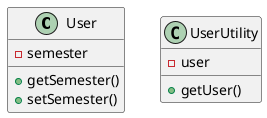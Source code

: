 @startuml

class User {
 -semester
 +getSemester()
 +setSemester()
}

class UserUtility {
 -user
 +getUser()
}

@enduml
